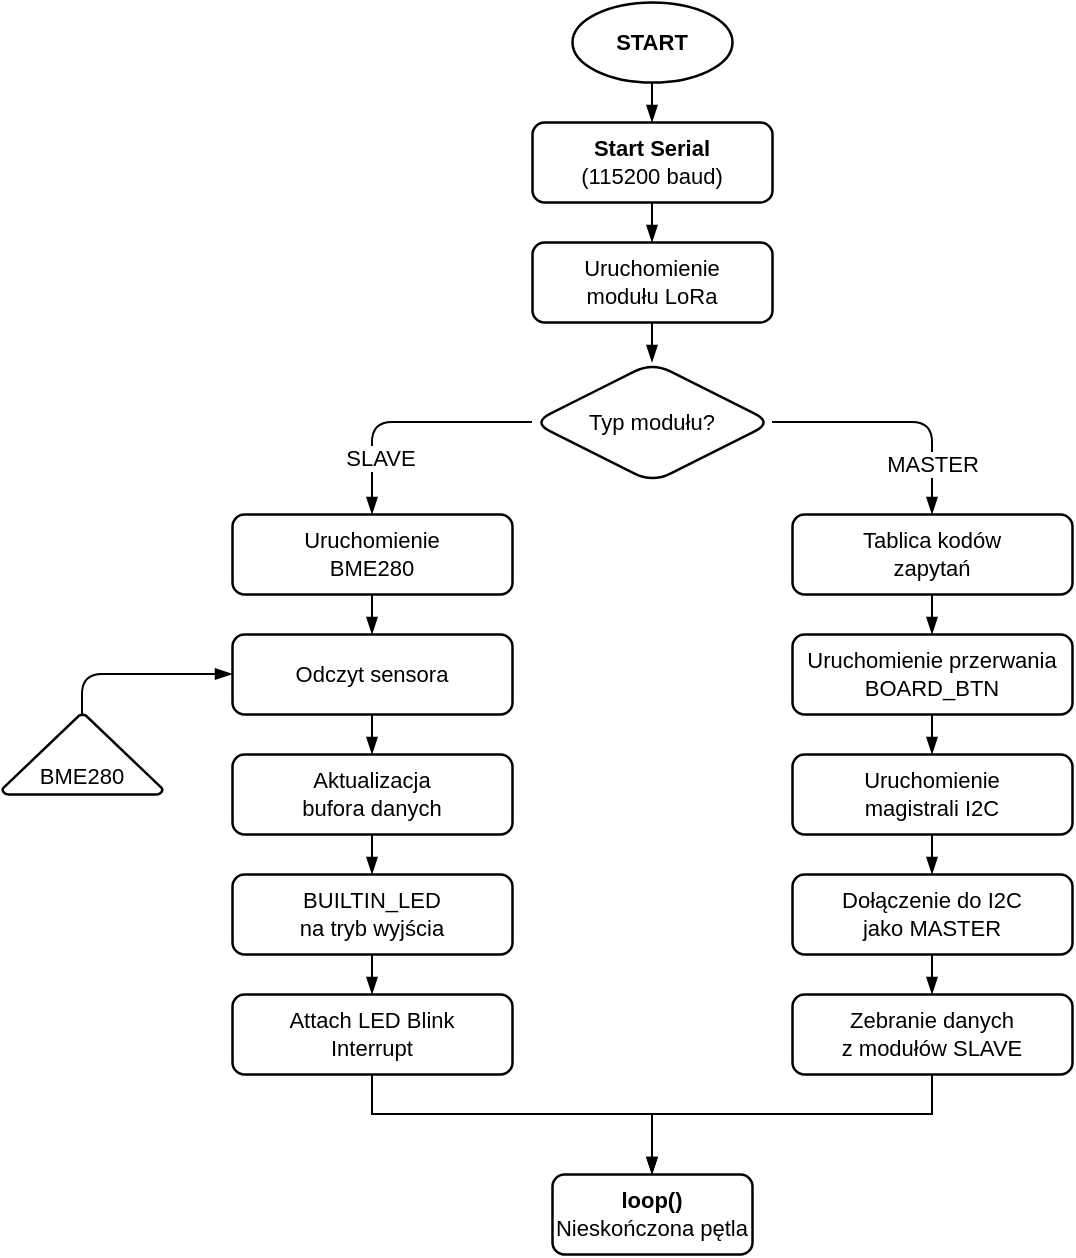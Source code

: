 <mxfile version="21.6.8" type="device">
  <diagram id="C5RBs43oDa-KdzZeNtuy" name="Page-1">
    <mxGraphModel dx="250" dy="814" grid="1" gridSize="5" guides="1" tooltips="1" connect="1" arrows="1" fold="1" page="1" pageScale="1" pageWidth="1169" pageHeight="827" math="0" shadow="0">
      <root>
        <mxCell id="WIyWlLk6GJQsqaUBKTNV-0" />
        <mxCell id="WIyWlLk6GJQsqaUBKTNV-1" parent="WIyWlLk6GJQsqaUBKTNV-0" />
        <mxCell id="rC3z6A9otAkJr7Y1w1hk-0" style="edgeStyle=orthogonalEdgeStyle;rounded=1;orthogonalLoop=1;jettySize=auto;html=1;exitX=0.5;exitY=0;exitDx=0;exitDy=0;exitPerimeter=0;entryX=0;entryY=0.5;entryDx=0;entryDy=0;endArrow=blockThin;endFill=1;endSize=6;" edge="1" parent="WIyWlLk6GJQsqaUBKTNV-1" source="SdwmLqj46VN-q8mVR3pr-10" target="SdwmLqj46VN-q8mVR3pr-20">
          <mxGeometry relative="1" as="geometry" />
        </mxCell>
        <mxCell id="SdwmLqj46VN-q8mVR3pr-10" value="BME280" style="strokeWidth=1.25;html=1;shape=mxgraph.flowchart.extract_or_measurement;whiteSpace=wrap;verticalAlign=bottom;fontFamily=Arimo;rounded=1;container=0;fontSize=11;" parent="WIyWlLk6GJQsqaUBKTNV-1" vertex="1">
          <mxGeometry x="1485" y="460" width="80" height="40" as="geometry" />
        </mxCell>
        <mxCell id="SdwmLqj46VN-q8mVR3pr-20" value="Odczyt sensora" style="rounded=1;whiteSpace=wrap;html=1;fontSize=11;glass=0;strokeWidth=1.25;shadow=0;fontFamily=Arimo;container=0;" parent="WIyWlLk6GJQsqaUBKTNV-1" vertex="1">
          <mxGeometry x="1600" y="420" width="140" height="40" as="geometry" />
        </mxCell>
        <mxCell id="SdwmLqj46VN-q8mVR3pr-37" value="Aktualizacja&lt;br style=&quot;font-size: 11px;&quot;&gt;bufora danych" style="rounded=1;whiteSpace=wrap;html=1;fontSize=11;glass=0;strokeWidth=1.25;shadow=0;fontFamily=Arimo;container=0;" parent="WIyWlLk6GJQsqaUBKTNV-1" vertex="1">
          <mxGeometry x="1600" y="480" width="140" height="40" as="geometry" />
        </mxCell>
        <mxCell id="SdwmLqj46VN-q8mVR3pr-21" style="edgeStyle=orthogonalEdgeStyle;rounded=1;orthogonalLoop=1;jettySize=auto;html=1;exitX=0.5;exitY=1;exitDx=0;exitDy=0;fontFamily=Arimo;fontSize=11;endArrow=blockThin;endFill=1;endSize=6;" parent="WIyWlLk6GJQsqaUBKTNV-1" source="SdwmLqj46VN-q8mVR3pr-20" target="SdwmLqj46VN-q8mVR3pr-37" edge="1">
          <mxGeometry relative="1" as="geometry">
            <mxPoint x="1692" y="504" as="targetPoint" />
          </mxGeometry>
        </mxCell>
        <mxCell id="SdwmLqj46VN-q8mVR3pr-46" value="START" style="strokeWidth=1.25;html=1;shape=mxgraph.flowchart.start_1;whiteSpace=wrap;fontFamily=Arimo;rounded=1;container=0;fontStyle=1;fontSize=11;" parent="WIyWlLk6GJQsqaUBKTNV-1" vertex="1">
          <mxGeometry x="1770" y="104" width="80" height="40" as="geometry" />
        </mxCell>
        <mxCell id="wBgNpfSfRhkvqhUr8dOS-3" value="Typ modułu?" style="rhombus;whiteSpace=wrap;html=1;fontFamily=Arimo;fontSize=11;strokeWidth=1.25;rounded=1;container=0;" parent="WIyWlLk6GJQsqaUBKTNV-1" vertex="1">
          <mxGeometry x="1750" y="284" width="120" height="60" as="geometry" />
        </mxCell>
        <mxCell id="wBgNpfSfRhkvqhUr8dOS-4" value="&lt;b style=&quot;font-size: 11px;&quot;&gt;Start Serial&lt;/b&gt;&lt;br style=&quot;font-size: 11px;&quot;&gt;(115200 baud)" style="rounded=1;whiteSpace=wrap;html=1;fontSize=11;glass=0;strokeWidth=1.25;shadow=0;fontFamily=Arimo;container=0;" parent="WIyWlLk6GJQsqaUBKTNV-1" vertex="1">
          <mxGeometry x="1750" y="164" width="120" height="40" as="geometry" />
        </mxCell>
        <mxCell id="wBgNpfSfRhkvqhUr8dOS-11" style="edgeStyle=none;curved=1;rounded=0;orthogonalLoop=1;jettySize=auto;html=1;fontSize=11;startSize=8;endSize=6;fontFamily=Arimo;endArrow=blockThin;endFill=1;" parent="WIyWlLk6GJQsqaUBKTNV-1" source="SdwmLqj46VN-q8mVR3pr-46" target="wBgNpfSfRhkvqhUr8dOS-4" edge="1">
          <mxGeometry relative="1" as="geometry" />
        </mxCell>
        <mxCell id="wBgNpfSfRhkvqhUr8dOS-12" style="edgeStyle=none;curved=1;rounded=0;orthogonalLoop=1;jettySize=auto;html=1;fontSize=11;startSize=8;endSize=6;fontFamily=Arimo;endArrow=blockThin;endFill=1;" parent="WIyWlLk6GJQsqaUBKTNV-1" source="wBgNpfSfRhkvqhUr8dOS-5" target="wBgNpfSfRhkvqhUr8dOS-3" edge="1">
          <mxGeometry relative="1" as="geometry" />
        </mxCell>
        <mxCell id="wBgNpfSfRhkvqhUr8dOS-5" value="Uruchomienie&lt;br style=&quot;font-size: 11px;&quot;&gt;modułu LoRa" style="rounded=1;whiteSpace=wrap;html=1;fontSize=11;glass=0;strokeWidth=1.25;shadow=0;fontFamily=Arimo;container=0;" parent="WIyWlLk6GJQsqaUBKTNV-1" vertex="1">
          <mxGeometry x="1750" y="224" width="120" height="40" as="geometry" />
        </mxCell>
        <mxCell id="wBgNpfSfRhkvqhUr8dOS-9" style="edgeStyle=none;curved=1;rounded=0;orthogonalLoop=1;jettySize=auto;html=1;fontSize=11;startSize=8;endSize=6;fontFamily=Arimo;endArrow=blockThin;endFill=1;" parent="WIyWlLk6GJQsqaUBKTNV-1" source="wBgNpfSfRhkvqhUr8dOS-4" target="wBgNpfSfRhkvqhUr8dOS-5" edge="1">
          <mxGeometry relative="1" as="geometry" />
        </mxCell>
        <mxCell id="wBgNpfSfRhkvqhUr8dOS-7" style="edgeStyle=none;curved=1;rounded=0;orthogonalLoop=1;jettySize=auto;html=1;exitX=0.5;exitY=1;exitDx=0;exitDy=0;fontSize=11;startSize=8;endSize=6;fontFamily=Arimo;endArrow=blockThin;endFill=1;" parent="WIyWlLk6GJQsqaUBKTNV-1" source="wBgNpfSfRhkvqhUr8dOS-6" target="SdwmLqj46VN-q8mVR3pr-20" edge="1">
          <mxGeometry relative="1" as="geometry" />
        </mxCell>
        <mxCell id="wBgNpfSfRhkvqhUr8dOS-6" value="Uruchomienie&lt;br style=&quot;font-size: 11px;&quot;&gt;BME280" style="rounded=1;whiteSpace=wrap;html=1;fontSize=11;glass=0;strokeWidth=1.25;shadow=0;fontFamily=Arimo;container=0;" parent="WIyWlLk6GJQsqaUBKTNV-1" vertex="1">
          <mxGeometry x="1600" y="360" width="140" height="40" as="geometry" />
        </mxCell>
        <mxCell id="wBgNpfSfRhkvqhUr8dOS-21" style="edgeStyle=orthogonalEdgeStyle;rounded=1;orthogonalLoop=1;jettySize=auto;html=1;entryX=0.5;entryY=0;entryDx=0;entryDy=0;fontSize=11;startSize=8;endSize=6;fontFamily=Arimo;endArrow=blockThin;endFill=1;" parent="WIyWlLk6GJQsqaUBKTNV-1" source="wBgNpfSfRhkvqhUr8dOS-3" target="wBgNpfSfRhkvqhUr8dOS-6" edge="1">
          <mxGeometry relative="1" as="geometry" />
        </mxCell>
        <mxCell id="wBgNpfSfRhkvqhUr8dOS-22" value="SLAVE" style="edgeLabel;html=1;align=center;verticalAlign=middle;resizable=0;points=[];fontSize=11;fontFamily=Arimo;container=0;" parent="wBgNpfSfRhkvqhUr8dOS-21" vertex="1" connectable="0">
          <mxGeometry x="0.215" relative="1" as="geometry">
            <mxPoint y="18" as="offset" />
          </mxGeometry>
        </mxCell>
        <mxCell id="wBgNpfSfRhkvqhUr8dOS-13" value="BUILTIN_LED&lt;br style=&quot;font-size: 11px;&quot;&gt;na tryb wyjścia" style="rounded=1;whiteSpace=wrap;html=1;fontSize=11;glass=0;strokeWidth=1.25;shadow=0;fontFamily=Arimo;container=0;" parent="WIyWlLk6GJQsqaUBKTNV-1" vertex="1">
          <mxGeometry x="1600" y="540" width="140" height="40" as="geometry" />
        </mxCell>
        <mxCell id="wBgNpfSfRhkvqhUr8dOS-14" style="edgeStyle=none;curved=1;rounded=0;orthogonalLoop=1;jettySize=auto;html=1;exitX=0.5;exitY=1;exitDx=0;exitDy=0;entryX=0.5;entryY=0;entryDx=0;entryDy=0;fontSize=11;startSize=8;endSize=6;fontFamily=Arimo;endArrow=blockThin;endFill=1;" parent="WIyWlLk6GJQsqaUBKTNV-1" source="SdwmLqj46VN-q8mVR3pr-37" target="wBgNpfSfRhkvqhUr8dOS-13" edge="1">
          <mxGeometry relative="1" as="geometry" />
        </mxCell>
        <mxCell id="rC3z6A9otAkJr7Y1w1hk-1" style="edgeStyle=orthogonalEdgeStyle;rounded=0;orthogonalLoop=1;jettySize=auto;html=1;entryX=0.5;entryY=0;entryDx=0;entryDy=0;endArrow=blockThin;endFill=1;" edge="1" parent="WIyWlLk6GJQsqaUBKTNV-1" source="wBgNpfSfRhkvqhUr8dOS-15" target="wBgNpfSfRhkvqhUr8dOS-17">
          <mxGeometry relative="1" as="geometry">
            <Array as="points">
              <mxPoint x="1670" y="660" />
              <mxPoint x="1810" y="660" />
            </Array>
          </mxGeometry>
        </mxCell>
        <mxCell id="wBgNpfSfRhkvqhUr8dOS-15" value="Attach LED Blink&lt;br style=&quot;font-size: 11px;&quot;&gt;Interrupt" style="rounded=1;whiteSpace=wrap;html=1;fontSize=11;glass=0;strokeWidth=1.25;shadow=0;fontFamily=Arimo;container=0;" parent="WIyWlLk6GJQsqaUBKTNV-1" vertex="1">
          <mxGeometry x="1600" y="600" width="140" height="40" as="geometry" />
        </mxCell>
        <mxCell id="wBgNpfSfRhkvqhUr8dOS-16" style="edgeStyle=none;curved=1;rounded=0;orthogonalLoop=1;jettySize=auto;html=1;exitX=0.5;exitY=1;exitDx=0;exitDy=0;fontSize=11;startSize=8;endSize=6;fontFamily=Arimo;endArrow=blockThin;endFill=1;" parent="WIyWlLk6GJQsqaUBKTNV-1" source="wBgNpfSfRhkvqhUr8dOS-13" target="wBgNpfSfRhkvqhUr8dOS-15" edge="1">
          <mxGeometry relative="1" as="geometry" />
        </mxCell>
        <mxCell id="wBgNpfSfRhkvqhUr8dOS-17" value="loop()&lt;br&gt;&lt;span style=&quot;font-weight: 400;&quot;&gt;Nieskończona pętla&lt;/span&gt;" style="rounded=1;whiteSpace=wrap;html=1;fontSize=11;glass=0;strokeWidth=1.25;shadow=0;fontFamily=Arimo;fontStyle=1;container=0;" parent="WIyWlLk6GJQsqaUBKTNV-1" vertex="1">
          <mxGeometry x="1760" y="690" width="100" height="40" as="geometry" />
        </mxCell>
        <mxCell id="wBgNpfSfRhkvqhUr8dOS-23" value="Tablica kodów&lt;br style=&quot;font-size: 11px;&quot;&gt;zapytań" style="rounded=1;whiteSpace=wrap;html=1;fontSize=11;glass=0;strokeWidth=1.25;shadow=0;fontFamily=Arimo;container=0;" parent="WIyWlLk6GJQsqaUBKTNV-1" vertex="1">
          <mxGeometry x="1880" y="360" width="140" height="40" as="geometry" />
        </mxCell>
        <mxCell id="wBgNpfSfRhkvqhUr8dOS-27" style="edgeStyle=orthogonalEdgeStyle;rounded=1;orthogonalLoop=1;jettySize=auto;html=1;exitX=1;exitY=0.5;exitDx=0;exitDy=0;entryX=0.5;entryY=0;entryDx=0;entryDy=0;fontSize=11;startSize=8;endSize=6;fontFamily=Arimo;endArrow=blockThin;endFill=1;" parent="WIyWlLk6GJQsqaUBKTNV-1" source="wBgNpfSfRhkvqhUr8dOS-3" target="wBgNpfSfRhkvqhUr8dOS-23" edge="1">
          <mxGeometry relative="1" as="geometry" />
        </mxCell>
        <mxCell id="d53i9Dd_Tv2aIYiNcv8j-1" value="MASTER" style="edgeLabel;html=1;align=center;verticalAlign=middle;resizable=0;points=[];fontSize=11;fontFamily=Arimo;" parent="wBgNpfSfRhkvqhUr8dOS-27" vertex="1" connectable="0">
          <mxGeometry x="0.28" y="-1" relative="1" as="geometry">
            <mxPoint x="1" y="20" as="offset" />
          </mxGeometry>
        </mxCell>
        <mxCell id="wBgNpfSfRhkvqhUr8dOS-25" style="edgeStyle=none;curved=1;rounded=0;orthogonalLoop=1;jettySize=auto;html=1;fontSize=11;startSize=8;endSize=6;entryX=0.5;entryY=0;entryDx=0;entryDy=0;fontFamily=Arimo;endArrow=blockThin;endFill=1;" parent="WIyWlLk6GJQsqaUBKTNV-1" source="wBgNpfSfRhkvqhUr8dOS-24" target="8lcdSHo5TY-S9hXhdnEs-0" edge="1">
          <mxGeometry relative="1" as="geometry">
            <mxPoint x="2054" y="510" as="targetPoint" />
          </mxGeometry>
        </mxCell>
        <mxCell id="wBgNpfSfRhkvqhUr8dOS-24" value="Uruchomienie przerwania BOARD_BTN" style="rounded=1;whiteSpace=wrap;html=1;fontSize=11;glass=0;strokeWidth=1.25;shadow=0;fontFamily=Arimo;container=0;" parent="WIyWlLk6GJQsqaUBKTNV-1" vertex="1">
          <mxGeometry x="1880" y="420" width="140" height="40" as="geometry" />
        </mxCell>
        <mxCell id="wBgNpfSfRhkvqhUr8dOS-26" style="edgeStyle=none;curved=1;rounded=0;orthogonalLoop=1;jettySize=auto;html=1;entryX=0.5;entryY=0;entryDx=0;entryDy=0;fontSize=11;startSize=8;endSize=6;fontFamily=Arimo;endArrow=blockThin;endFill=1;" parent="WIyWlLk6GJQsqaUBKTNV-1" source="wBgNpfSfRhkvqhUr8dOS-23" target="wBgNpfSfRhkvqhUr8dOS-24" edge="1">
          <mxGeometry relative="1" as="geometry" />
        </mxCell>
        <mxCell id="8lcdSHo5TY-S9hXhdnEs-2" style="edgeStyle=none;curved=1;rounded=0;orthogonalLoop=1;jettySize=auto;html=1;exitX=0.5;exitY=1;exitDx=0;exitDy=0;entryX=0.5;entryY=0;entryDx=0;entryDy=0;fontSize=11;startSize=8;endSize=6;fontFamily=Arimo;endArrow=blockThin;endFill=1;" parent="WIyWlLk6GJQsqaUBKTNV-1" source="8lcdSHo5TY-S9hXhdnEs-0" target="8lcdSHo5TY-S9hXhdnEs-1" edge="1">
          <mxGeometry relative="1" as="geometry" />
        </mxCell>
        <mxCell id="8lcdSHo5TY-S9hXhdnEs-0" value="Uruchomienie&lt;br&gt;magistrali I2C" style="rounded=1;whiteSpace=wrap;html=1;fontSize=11;glass=0;strokeWidth=1.25;shadow=0;fontFamily=Arimo;container=0;" parent="WIyWlLk6GJQsqaUBKTNV-1" vertex="1">
          <mxGeometry x="1880" y="480" width="140" height="40" as="geometry" />
        </mxCell>
        <mxCell id="8lcdSHo5TY-S9hXhdnEs-4" style="edgeStyle=none;curved=1;rounded=0;orthogonalLoop=1;jettySize=auto;html=1;entryX=0.5;entryY=0;entryDx=0;entryDy=0;fontSize=11;startSize=8;endSize=6;fontFamily=Arimo;endArrow=blockThin;endFill=1;" parent="WIyWlLk6GJQsqaUBKTNV-1" source="8lcdSHo5TY-S9hXhdnEs-1" target="8lcdSHo5TY-S9hXhdnEs-3" edge="1">
          <mxGeometry relative="1" as="geometry" />
        </mxCell>
        <mxCell id="8lcdSHo5TY-S9hXhdnEs-1" value="Dołączenie do I2C&lt;br&gt;jako MASTER" style="rounded=1;whiteSpace=wrap;html=1;fontSize=11;glass=0;strokeWidth=1.25;shadow=0;fontFamily=Arimo;container=0;" parent="WIyWlLk6GJQsqaUBKTNV-1" vertex="1">
          <mxGeometry x="1880" y="540" width="140" height="40" as="geometry" />
        </mxCell>
        <mxCell id="rC3z6A9otAkJr7Y1w1hk-2" style="edgeStyle=orthogonalEdgeStyle;rounded=0;orthogonalLoop=1;jettySize=auto;html=1;entryX=0.5;entryY=0;entryDx=0;entryDy=0;endArrow=blockThin;endFill=1;" edge="1" parent="WIyWlLk6GJQsqaUBKTNV-1" source="8lcdSHo5TY-S9hXhdnEs-3" target="wBgNpfSfRhkvqhUr8dOS-17">
          <mxGeometry relative="1" as="geometry">
            <Array as="points">
              <mxPoint x="1950" y="660" />
              <mxPoint x="1810" y="660" />
            </Array>
          </mxGeometry>
        </mxCell>
        <mxCell id="8lcdSHo5TY-S9hXhdnEs-3" value="Zebranie danych&lt;br&gt;z modułów SLAVE" style="rounded=1;whiteSpace=wrap;html=1;fontSize=11;glass=0;strokeWidth=1.25;shadow=0;fontFamily=Arimo;container=0;" parent="WIyWlLk6GJQsqaUBKTNV-1" vertex="1">
          <mxGeometry x="1880" y="600" width="140" height="40" as="geometry" />
        </mxCell>
      </root>
    </mxGraphModel>
  </diagram>
</mxfile>
